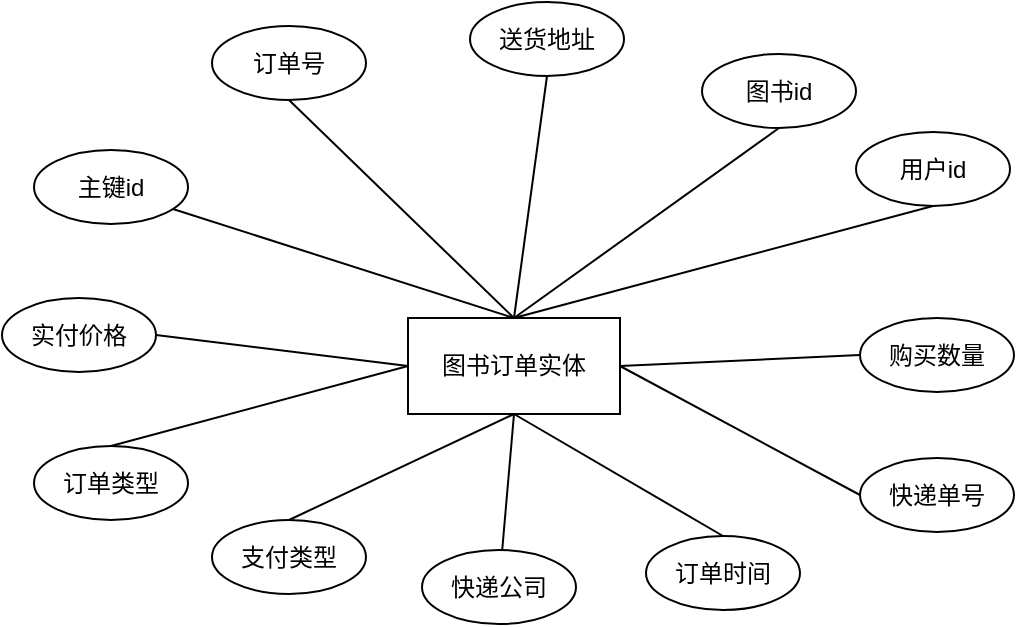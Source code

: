 <mxfile version="26.0.9">
  <diagram name="第 1 页" id="_SEy42GFqGGozL6zYZlA">
    <mxGraphModel dx="880" dy="468" grid="0" gridSize="10" guides="1" tooltips="1" connect="1" arrows="1" fold="1" page="1" pageScale="1" pageWidth="827" pageHeight="1169" math="0" shadow="0">
      <root>
        <mxCell id="0" />
        <mxCell id="1" parent="0" />
        <mxCell id="6JSOnv6SZ0-GVzwufpCH-1" value="图书订单实体" style="rounded=0;whiteSpace=wrap;html=1;" vertex="1" parent="1">
          <mxGeometry x="303" y="220" width="106" height="48" as="geometry" />
        </mxCell>
        <mxCell id="6JSOnv6SZ0-GVzwufpCH-2" style="rounded=0;orthogonalLoop=1;jettySize=auto;html=1;entryX=0.5;entryY=0;entryDx=0;entryDy=0;endArrow=none;startFill=0;" edge="1" parent="1" target="6JSOnv6SZ0-GVzwufpCH-1">
          <mxGeometry relative="1" as="geometry">
            <mxPoint x="185.471" y="165.49" as="sourcePoint" />
            <mxPoint x="340.99" y="221.024" as="targetPoint" />
          </mxGeometry>
        </mxCell>
        <mxCell id="6JSOnv6SZ0-GVzwufpCH-3" value="主键id" style="ellipse;whiteSpace=wrap;html=1;" vertex="1" parent="1">
          <mxGeometry x="116" y="136" width="77" height="37" as="geometry" />
        </mxCell>
        <mxCell id="6JSOnv6SZ0-GVzwufpCH-4" value="图书id" style="ellipse;whiteSpace=wrap;html=1;" vertex="1" parent="1">
          <mxGeometry x="450" y="88" width="77" height="37" as="geometry" />
        </mxCell>
        <mxCell id="6JSOnv6SZ0-GVzwufpCH-5" value="送货地址" style="ellipse;whiteSpace=wrap;html=1;" vertex="1" parent="1">
          <mxGeometry x="334" y="62" width="77" height="37" as="geometry" />
        </mxCell>
        <mxCell id="6JSOnv6SZ0-GVzwufpCH-6" value="用户id" style="ellipse;whiteSpace=wrap;html=1;" vertex="1" parent="1">
          <mxGeometry x="527" y="127" width="77" height="37" as="geometry" />
        </mxCell>
        <mxCell id="6JSOnv6SZ0-GVzwufpCH-7" value="快递单号" style="ellipse;whiteSpace=wrap;html=1;" vertex="1" parent="1">
          <mxGeometry x="529" y="290" width="77" height="37" as="geometry" />
        </mxCell>
        <mxCell id="6JSOnv6SZ0-GVzwufpCH-8" value="实付价格" style="ellipse;whiteSpace=wrap;html=1;" vertex="1" parent="1">
          <mxGeometry x="100" y="210" width="77" height="37" as="geometry" />
        </mxCell>
        <mxCell id="6JSOnv6SZ0-GVzwufpCH-9" style="rounded=0;orthogonalLoop=1;jettySize=auto;html=1;endArrow=none;startFill=0;exitX=0.5;exitY=1;exitDx=0;exitDy=0;entryX=0.5;entryY=0;entryDx=0;entryDy=0;" edge="1" parent="1" source="6JSOnv6SZ0-GVzwufpCH-11" target="6JSOnv6SZ0-GVzwufpCH-1">
          <mxGeometry relative="1" as="geometry">
            <mxPoint x="328.5" y="116" as="sourcePoint" />
            <mxPoint x="334" y="218" as="targetPoint" />
          </mxGeometry>
        </mxCell>
        <mxCell id="6JSOnv6SZ0-GVzwufpCH-10" style="rounded=0;orthogonalLoop=1;jettySize=auto;html=1;entryX=0.5;entryY=0;entryDx=0;entryDy=0;endArrow=none;startFill=0;exitX=0.5;exitY=1;exitDx=0;exitDy=0;" edge="1" parent="1" source="6JSOnv6SZ0-GVzwufpCH-5" target="6JSOnv6SZ0-GVzwufpCH-1">
          <mxGeometry relative="1" as="geometry">
            <mxPoint x="339" y="136" as="sourcePoint" />
            <mxPoint x="344" y="238" as="targetPoint" />
          </mxGeometry>
        </mxCell>
        <mxCell id="6JSOnv6SZ0-GVzwufpCH-11" value="订单号" style="ellipse;whiteSpace=wrap;html=1;" vertex="1" parent="1">
          <mxGeometry x="205" y="74" width="77" height="37" as="geometry" />
        </mxCell>
        <mxCell id="6JSOnv6SZ0-GVzwufpCH-12" style="rounded=0;orthogonalLoop=1;jettySize=auto;html=1;endArrow=none;startFill=0;exitX=0.5;exitY=1;exitDx=0;exitDy=0;entryX=0.5;entryY=0;entryDx=0;entryDy=0;" edge="1" parent="1" source="6JSOnv6SZ0-GVzwufpCH-4" target="6JSOnv6SZ0-GVzwufpCH-1">
          <mxGeometry relative="1" as="geometry">
            <mxPoint x="383" y="109" as="sourcePoint" />
            <mxPoint x="351" y="215" as="targetPoint" />
          </mxGeometry>
        </mxCell>
        <mxCell id="6JSOnv6SZ0-GVzwufpCH-13" style="rounded=0;orthogonalLoop=1;jettySize=auto;html=1;endArrow=none;startFill=0;exitX=0.5;exitY=1;exitDx=0;exitDy=0;entryX=0.5;entryY=0;entryDx=0;entryDy=0;" edge="1" parent="1" source="6JSOnv6SZ0-GVzwufpCH-6" target="6JSOnv6SZ0-GVzwufpCH-1">
          <mxGeometry relative="1" as="geometry">
            <mxPoint x="499" y="135" as="sourcePoint" />
            <mxPoint x="361" y="225" as="targetPoint" />
          </mxGeometry>
        </mxCell>
        <mxCell id="6JSOnv6SZ0-GVzwufpCH-14" style="rounded=0;orthogonalLoop=1;jettySize=auto;html=1;endArrow=none;startFill=0;entryX=0;entryY=0.5;entryDx=0;entryDy=0;exitX=1;exitY=0.5;exitDx=0;exitDy=0;" edge="1" parent="1" source="6JSOnv6SZ0-GVzwufpCH-8" target="6JSOnv6SZ0-GVzwufpCH-1">
          <mxGeometry relative="1" as="geometry">
            <mxPoint x="336" y="334" as="sourcePoint" />
            <mxPoint x="366" y="278" as="targetPoint" />
          </mxGeometry>
        </mxCell>
        <mxCell id="6JSOnv6SZ0-GVzwufpCH-15" style="rounded=0;orthogonalLoop=1;jettySize=auto;html=1;endArrow=none;startFill=0;entryX=1;entryY=0.5;entryDx=0;entryDy=0;exitX=0;exitY=0.5;exitDx=0;exitDy=0;" edge="1" parent="1" source="6JSOnv6SZ0-GVzwufpCH-7" target="6JSOnv6SZ0-GVzwufpCH-1">
          <mxGeometry relative="1" as="geometry">
            <mxPoint x="481" y="325" as="sourcePoint" />
            <mxPoint x="366" y="278" as="targetPoint" />
          </mxGeometry>
        </mxCell>
        <mxCell id="6JSOnv6SZ0-GVzwufpCH-16" value="购买数量" style="ellipse;whiteSpace=wrap;html=1;" vertex="1" parent="1">
          <mxGeometry x="529" y="220" width="77" height="37" as="geometry" />
        </mxCell>
        <mxCell id="6JSOnv6SZ0-GVzwufpCH-17" style="rounded=0;orthogonalLoop=1;jettySize=auto;html=1;endArrow=none;startFill=0;entryX=1;entryY=0.5;entryDx=0;entryDy=0;exitX=0;exitY=0.5;exitDx=0;exitDy=0;" edge="1" parent="1" source="6JSOnv6SZ0-GVzwufpCH-16" target="6JSOnv6SZ0-GVzwufpCH-1">
          <mxGeometry relative="1" as="geometry">
            <mxPoint x="523" y="297" as="sourcePoint" />
            <mxPoint x="419" y="254" as="targetPoint" />
          </mxGeometry>
        </mxCell>
        <mxCell id="6JSOnv6SZ0-GVzwufpCH-18" value="订单类型" style="ellipse;whiteSpace=wrap;html=1;" vertex="1" parent="1">
          <mxGeometry x="116" y="284" width="77" height="37" as="geometry" />
        </mxCell>
        <mxCell id="6JSOnv6SZ0-GVzwufpCH-19" style="rounded=0;orthogonalLoop=1;jettySize=auto;html=1;endArrow=none;startFill=0;entryX=0;entryY=0.5;entryDx=0;entryDy=0;exitX=0.5;exitY=0;exitDx=0;exitDy=0;" edge="1" parent="1" source="6JSOnv6SZ0-GVzwufpCH-18" target="6JSOnv6SZ0-GVzwufpCH-1">
          <mxGeometry relative="1" as="geometry">
            <mxPoint x="424" y="333" as="sourcePoint" />
            <mxPoint x="366" y="278" as="targetPoint" />
          </mxGeometry>
        </mxCell>
        <mxCell id="6JSOnv6SZ0-GVzwufpCH-20" value="快递公司" style="ellipse;whiteSpace=wrap;html=1;" vertex="1" parent="1">
          <mxGeometry x="310" y="336" width="77" height="37" as="geometry" />
        </mxCell>
        <mxCell id="6JSOnv6SZ0-GVzwufpCH-21" style="rounded=0;orthogonalLoop=1;jettySize=auto;html=1;endArrow=none;startFill=0;entryX=0.5;entryY=1;entryDx=0;entryDy=0;" edge="1" parent="1" source="6JSOnv6SZ0-GVzwufpCH-20" target="6JSOnv6SZ0-GVzwufpCH-1">
          <mxGeometry relative="1" as="geometry">
            <mxPoint x="165" y="294" as="sourcePoint" />
            <mxPoint x="313" y="254" as="targetPoint" />
          </mxGeometry>
        </mxCell>
        <mxCell id="6JSOnv6SZ0-GVzwufpCH-22" value="支付类型" style="ellipse;whiteSpace=wrap;html=1;" vertex="1" parent="1">
          <mxGeometry x="205" y="321" width="77" height="37" as="geometry" />
        </mxCell>
        <mxCell id="6JSOnv6SZ0-GVzwufpCH-23" value="订单时间" style="ellipse;whiteSpace=wrap;html=1;" vertex="1" parent="1">
          <mxGeometry x="422" y="329" width="77" height="37" as="geometry" />
        </mxCell>
        <mxCell id="6JSOnv6SZ0-GVzwufpCH-25" style="rounded=0;orthogonalLoop=1;jettySize=auto;html=1;endArrow=none;startFill=0;entryX=0.5;entryY=1;entryDx=0;entryDy=0;exitX=0.5;exitY=0;exitDx=0;exitDy=0;" edge="1" parent="1" source="6JSOnv6SZ0-GVzwufpCH-22" target="6JSOnv6SZ0-GVzwufpCH-1">
          <mxGeometry relative="1" as="geometry">
            <mxPoint x="360" y="346" as="sourcePoint" />
            <mxPoint x="366" y="278" as="targetPoint" />
          </mxGeometry>
        </mxCell>
        <mxCell id="6JSOnv6SZ0-GVzwufpCH-26" style="rounded=0;orthogonalLoop=1;jettySize=auto;html=1;endArrow=none;startFill=0;entryX=0.5;entryY=1;entryDx=0;entryDy=0;exitX=0.5;exitY=0;exitDx=0;exitDy=0;" edge="1" parent="1" source="6JSOnv6SZ0-GVzwufpCH-23" target="6JSOnv6SZ0-GVzwufpCH-1">
          <mxGeometry relative="1" as="geometry">
            <mxPoint x="360" y="346" as="sourcePoint" />
            <mxPoint x="366" y="278" as="targetPoint" />
          </mxGeometry>
        </mxCell>
      </root>
    </mxGraphModel>
  </diagram>
</mxfile>
